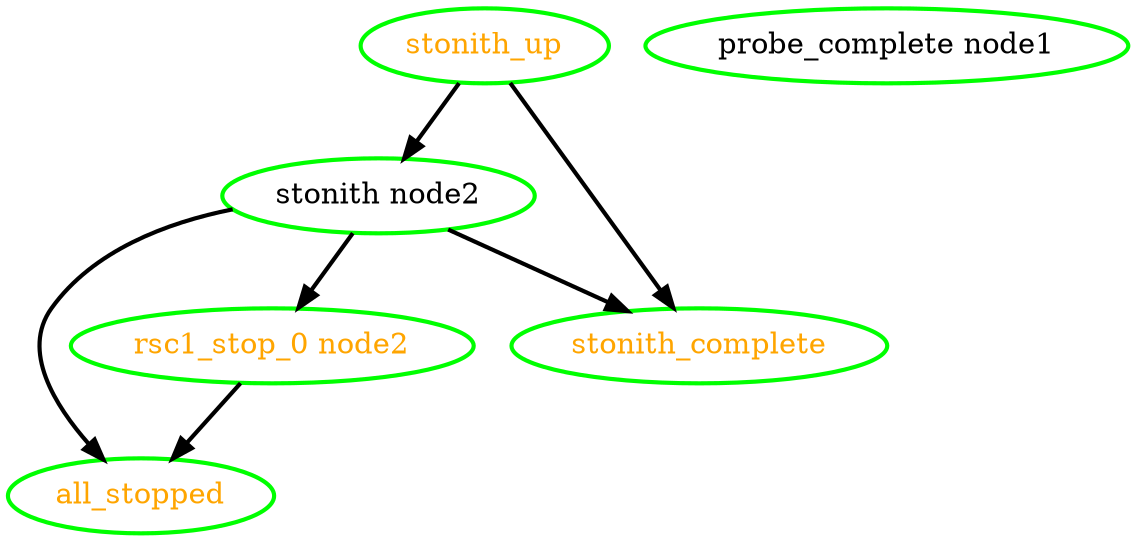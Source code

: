 digraph "g" {
"all_stopped" [ style=bold color="green" fontcolor="orange"]
"probe_complete node1" [ style=bold color="green" fontcolor="black"]
"rsc1_stop_0 node2" -> "all_stopped" [ style = bold]
"rsc1_stop_0 node2" [ style=bold color="green" fontcolor="orange"]
"stonith node2" -> "all_stopped" [ style = bold]
"stonith node2" -> "rsc1_stop_0 node2" [ style = bold]
"stonith node2" -> "stonith_complete" [ style = bold]
"stonith node2" [ style=bold color="green" fontcolor="black"]
"stonith_complete" [ style=bold color="green" fontcolor="orange"]
"stonith_up" -> "stonith node2" [ style = bold]
"stonith_up" -> "stonith_complete" [ style = bold]
"stonith_up" [ style=bold color="green" fontcolor="orange"]
}
